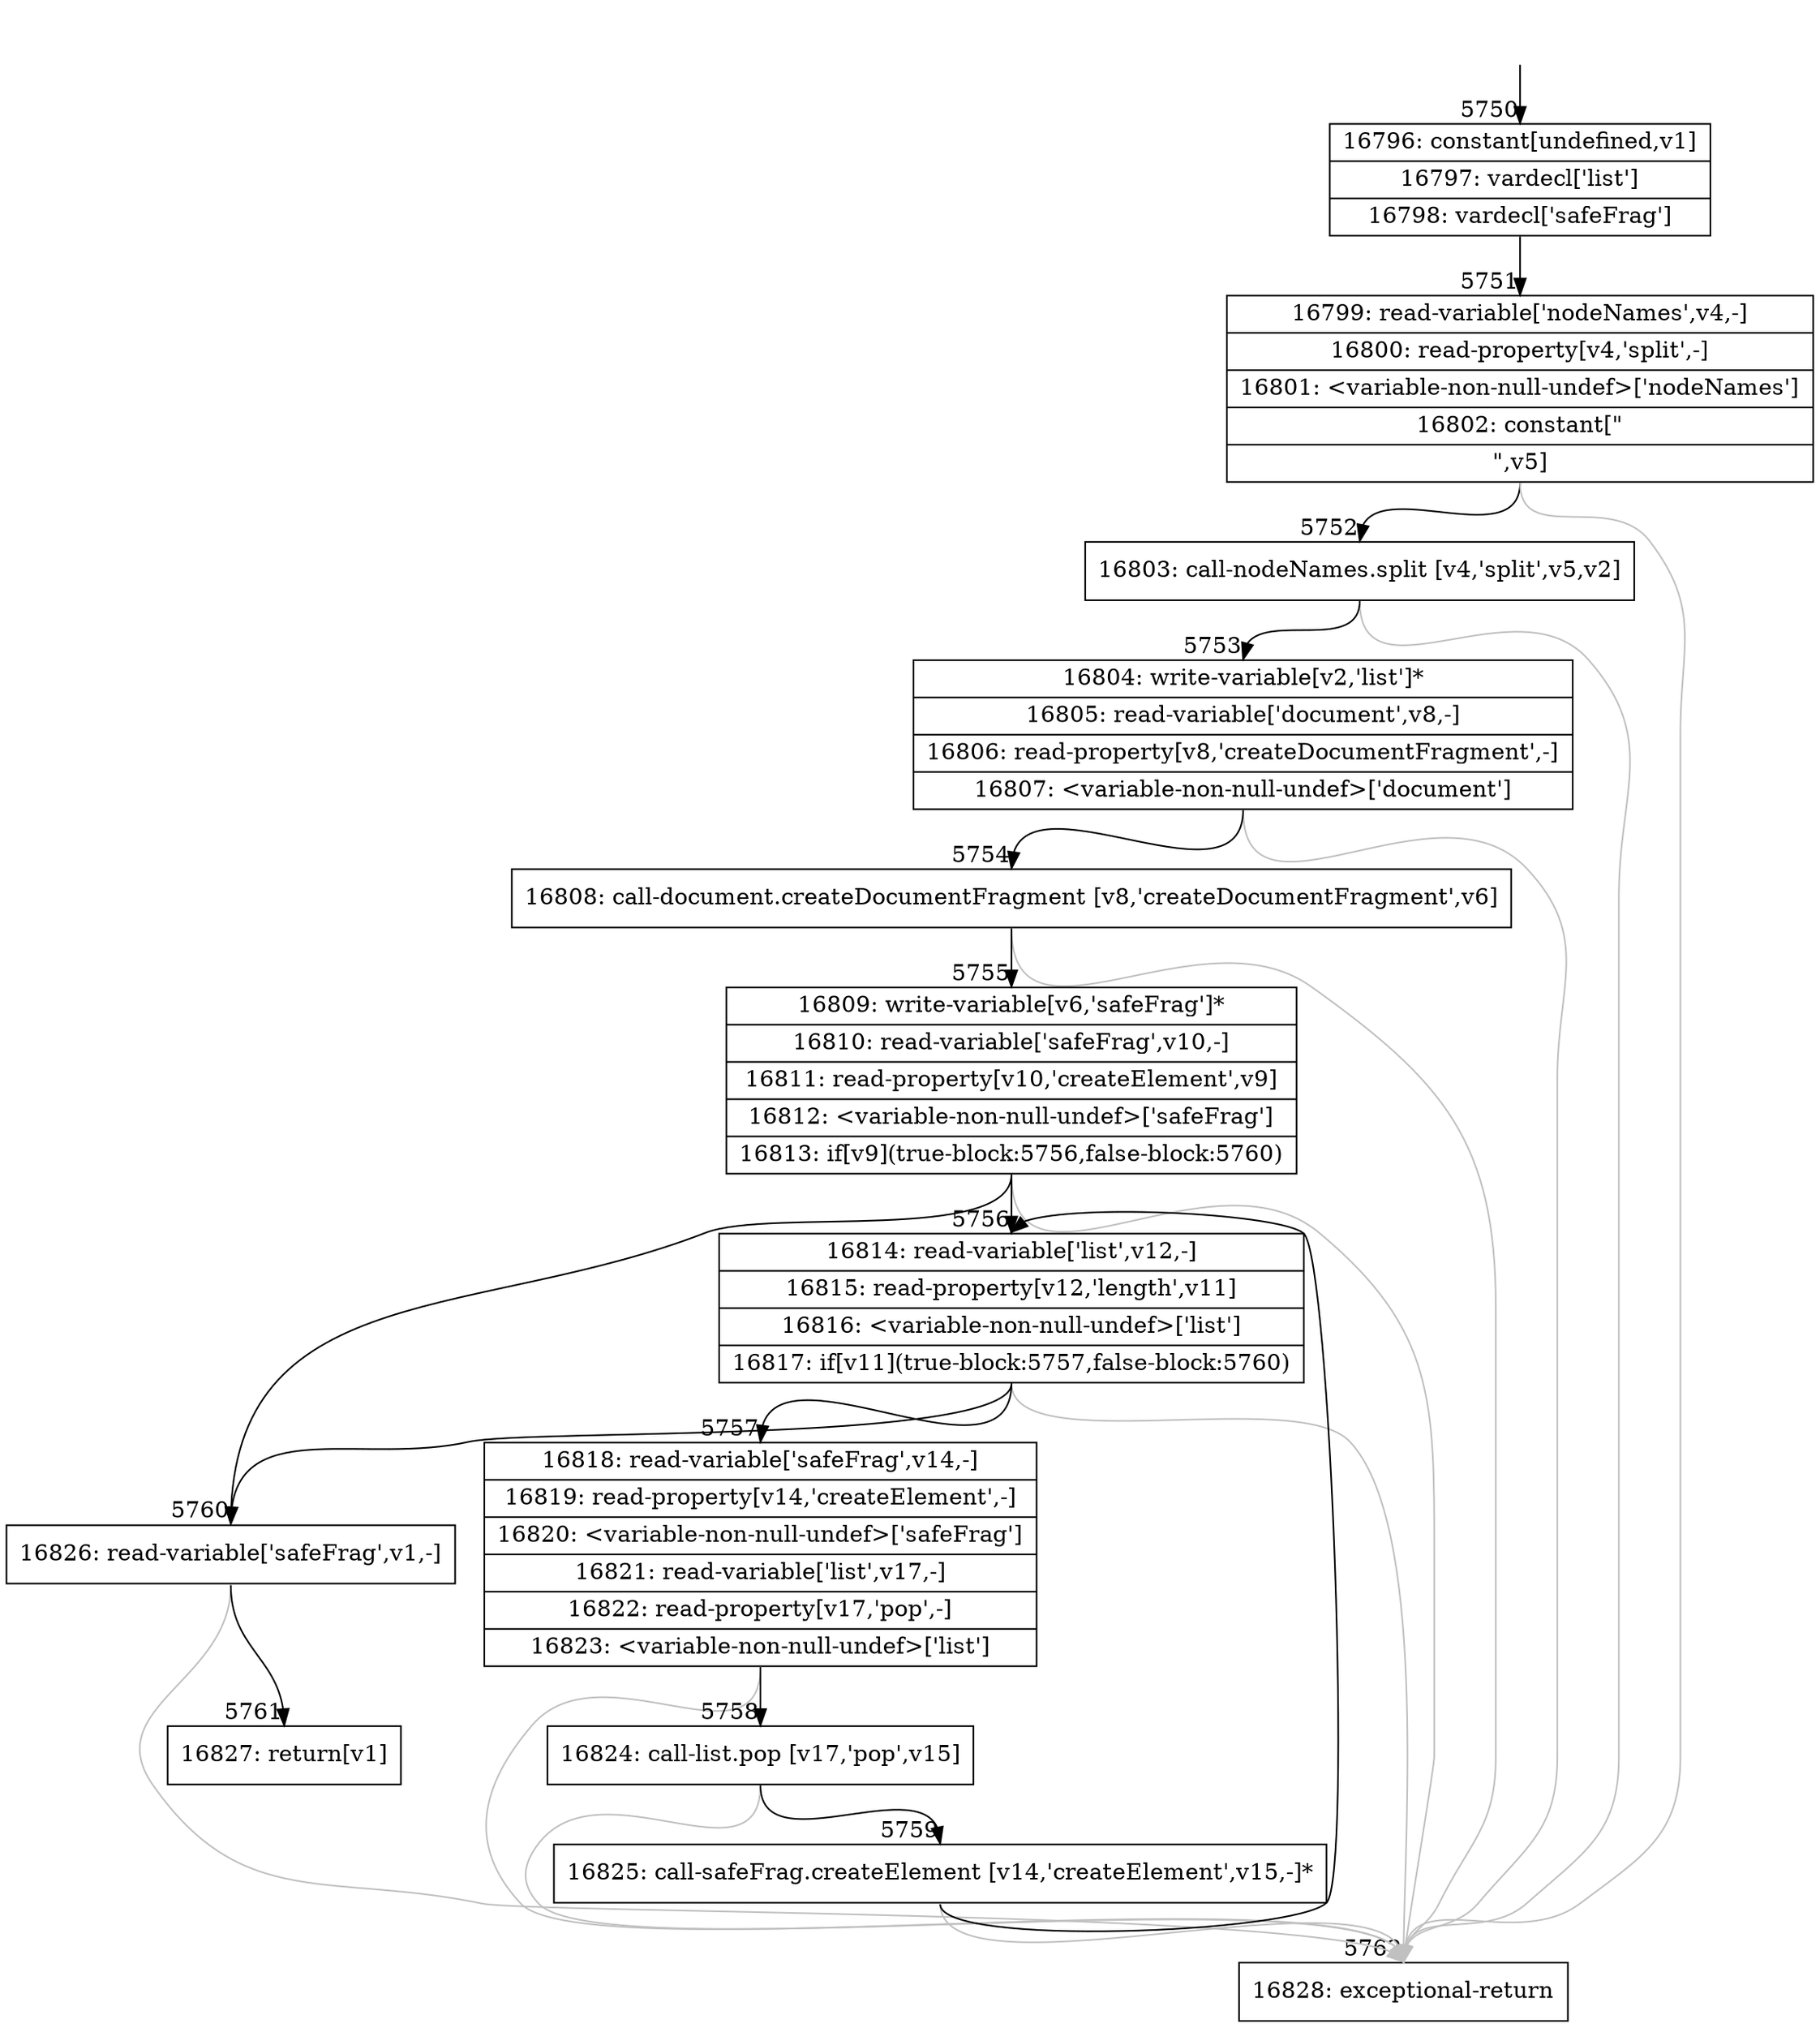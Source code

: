 digraph {
rankdir="TD"
BB_entry372[shape=none,label=""];
BB_entry372 -> BB5750 [tailport=s, headport=n, headlabel="    5750"]
BB5750 [shape=record label="{16796: constant[undefined,v1]|16797: vardecl['list']|16798: vardecl['safeFrag']}" ] 
BB5750 -> BB5751 [tailport=s, headport=n, headlabel="      5751"]
BB5751 [shape=record label="{16799: read-variable['nodeNames',v4,-]|16800: read-property[v4,'split',-]|16801: \<variable-non-null-undef\>['nodeNames']|16802: constant[\"|\",v5]}" ] 
BB5751 -> BB5752 [tailport=s, headport=n, headlabel="      5752"]
BB5751 -> BB5762 [tailport=s, headport=n, color=gray, headlabel="      5762"]
BB5752 [shape=record label="{16803: call-nodeNames.split [v4,'split',v5,v2]}" ] 
BB5752 -> BB5753 [tailport=s, headport=n, headlabel="      5753"]
BB5752 -> BB5762 [tailport=s, headport=n, color=gray]
BB5753 [shape=record label="{16804: write-variable[v2,'list']*|16805: read-variable['document',v8,-]|16806: read-property[v8,'createDocumentFragment',-]|16807: \<variable-non-null-undef\>['document']}" ] 
BB5753 -> BB5754 [tailport=s, headport=n, headlabel="      5754"]
BB5753 -> BB5762 [tailport=s, headport=n, color=gray]
BB5754 [shape=record label="{16808: call-document.createDocumentFragment [v8,'createDocumentFragment',v6]}" ] 
BB5754 -> BB5755 [tailport=s, headport=n, headlabel="      5755"]
BB5754 -> BB5762 [tailport=s, headport=n, color=gray]
BB5755 [shape=record label="{16809: write-variable[v6,'safeFrag']*|16810: read-variable['safeFrag',v10,-]|16811: read-property[v10,'createElement',v9]|16812: \<variable-non-null-undef\>['safeFrag']|16813: if[v9](true-block:5756,false-block:5760)}" ] 
BB5755 -> BB5756 [tailport=s, headport=n, headlabel="      5756"]
BB5755 -> BB5760 [tailport=s, headport=n, headlabel="      5760"]
BB5755 -> BB5762 [tailport=s, headport=n, color=gray]
BB5756 [shape=record label="{16814: read-variable['list',v12,-]|16815: read-property[v12,'length',v11]|16816: \<variable-non-null-undef\>['list']|16817: if[v11](true-block:5757,false-block:5760)}" ] 
BB5756 -> BB5757 [tailport=s, headport=n, headlabel="      5757"]
BB5756 -> BB5760 [tailport=s, headport=n]
BB5756 -> BB5762 [tailport=s, headport=n, color=gray]
BB5757 [shape=record label="{16818: read-variable['safeFrag',v14,-]|16819: read-property[v14,'createElement',-]|16820: \<variable-non-null-undef\>['safeFrag']|16821: read-variable['list',v17,-]|16822: read-property[v17,'pop',-]|16823: \<variable-non-null-undef\>['list']}" ] 
BB5757 -> BB5758 [tailport=s, headport=n, headlabel="      5758"]
BB5757 -> BB5762 [tailport=s, headport=n, color=gray]
BB5758 [shape=record label="{16824: call-list.pop [v17,'pop',v15]}" ] 
BB5758 -> BB5759 [tailport=s, headport=n, headlabel="      5759"]
BB5758 -> BB5762 [tailport=s, headport=n, color=gray]
BB5759 [shape=record label="{16825: call-safeFrag.createElement [v14,'createElement',v15,-]*}" ] 
BB5759 -> BB5756 [tailport=s, headport=n]
BB5759 -> BB5762 [tailport=s, headport=n, color=gray]
BB5760 [shape=record label="{16826: read-variable['safeFrag',v1,-]}" ] 
BB5760 -> BB5761 [tailport=s, headport=n, headlabel="      5761"]
BB5760 -> BB5762 [tailport=s, headport=n, color=gray]
BB5761 [shape=record label="{16827: return[v1]}" ] 
BB5762 [shape=record label="{16828: exceptional-return}" ] 
}
